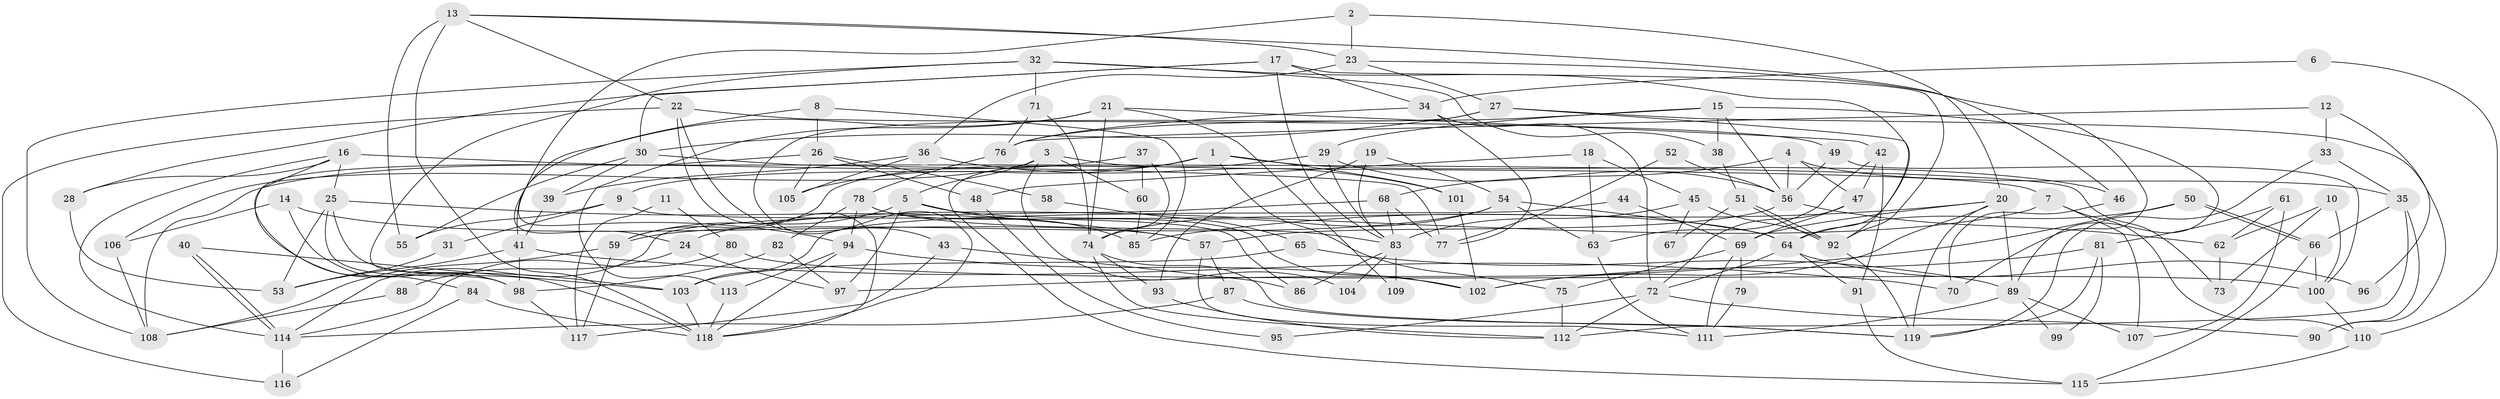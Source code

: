 // Generated by graph-tools (version 1.1) at 2025/11/02/27/25 16:11:21]
// undirected, 119 vertices, 238 edges
graph export_dot {
graph [start="1"]
  node [color=gray90,style=filled];
  1;
  2;
  3;
  4;
  5;
  6;
  7;
  8;
  9;
  10;
  11;
  12;
  13;
  14;
  15;
  16;
  17;
  18;
  19;
  20;
  21;
  22;
  23;
  24;
  25;
  26;
  27;
  28;
  29;
  30;
  31;
  32;
  33;
  34;
  35;
  36;
  37;
  38;
  39;
  40;
  41;
  42;
  43;
  44;
  45;
  46;
  47;
  48;
  49;
  50;
  51;
  52;
  53;
  54;
  55;
  56;
  57;
  58;
  59;
  60;
  61;
  62;
  63;
  64;
  65;
  66;
  67;
  68;
  69;
  70;
  71;
  72;
  73;
  74;
  75;
  76;
  77;
  78;
  79;
  80;
  81;
  82;
  83;
  84;
  85;
  86;
  87;
  88;
  89;
  90;
  91;
  92;
  93;
  94;
  95;
  96;
  97;
  98;
  99;
  100;
  101;
  102;
  103;
  104;
  105;
  106;
  107;
  108;
  109;
  110;
  111;
  112;
  113;
  114;
  115;
  116;
  117;
  118;
  119;
  1 -- 115;
  1 -- 46;
  1 -- 9;
  1 -- 75;
  1 -- 101;
  1 -- 105;
  2 -- 20;
  2 -- 23;
  2 -- 94;
  3 -- 7;
  3 -- 5;
  3 -- 60;
  3 -- 104;
  3 -- 106;
  4 -- 47;
  4 -- 56;
  4 -- 35;
  4 -- 68;
  5 -- 64;
  5 -- 59;
  5 -- 85;
  5 -- 97;
  6 -- 110;
  6 -- 34;
  7 -- 110;
  7 -- 24;
  7 -- 107;
  8 -- 85;
  8 -- 26;
  8 -- 24;
  9 -- 55;
  9 -- 31;
  9 -- 86;
  10 -- 100;
  10 -- 62;
  10 -- 73;
  11 -- 80;
  11 -- 117;
  12 -- 76;
  12 -- 33;
  12 -- 96;
  13 -- 22;
  13 -- 118;
  13 -- 23;
  13 -- 46;
  13 -- 55;
  14 -- 98;
  14 -- 57;
  14 -- 106;
  15 -- 29;
  15 -- 76;
  15 -- 38;
  15 -- 56;
  15 -- 89;
  16 -- 25;
  16 -- 28;
  16 -- 73;
  16 -- 98;
  16 -- 114;
  17 -- 30;
  17 -- 34;
  17 -- 28;
  17 -- 83;
  17 -- 92;
  18 -- 45;
  18 -- 63;
  18 -- 48;
  19 -- 54;
  19 -- 83;
  19 -- 93;
  20 -- 119;
  20 -- 102;
  20 -- 69;
  20 -- 85;
  20 -- 89;
  21 -- 113;
  21 -- 74;
  21 -- 41;
  21 -- 42;
  21 -- 109;
  22 -- 118;
  22 -- 43;
  22 -- 49;
  22 -- 116;
  23 -- 27;
  23 -- 36;
  23 -- 70;
  24 -- 97;
  24 -- 88;
  25 -- 57;
  25 -- 98;
  25 -- 53;
  25 -- 118;
  26 -- 105;
  26 -- 84;
  26 -- 48;
  26 -- 58;
  27 -- 92;
  27 -- 118;
  27 -- 30;
  27 -- 90;
  28 -- 53;
  29 -- 59;
  29 -- 83;
  29 -- 56;
  30 -- 39;
  30 -- 55;
  30 -- 77;
  31 -- 53;
  32 -- 64;
  32 -- 108;
  32 -- 38;
  32 -- 71;
  32 -- 103;
  33 -- 35;
  33 -- 119;
  34 -- 76;
  34 -- 77;
  34 -- 72;
  35 -- 112;
  35 -- 66;
  35 -- 90;
  36 -- 101;
  36 -- 39;
  36 -- 105;
  37 -- 60;
  37 -- 74;
  37 -- 108;
  38 -- 51;
  39 -- 41;
  40 -- 103;
  40 -- 114;
  40 -- 114;
  41 -- 98;
  41 -- 53;
  41 -- 70;
  42 -- 47;
  42 -- 63;
  42 -- 91;
  43 -- 117;
  43 -- 86;
  44 -- 103;
  44 -- 69;
  45 -- 83;
  45 -- 92;
  45 -- 67;
  46 -- 70;
  47 -- 69;
  47 -- 72;
  48 -- 95;
  49 -- 56;
  49 -- 100;
  50 -- 66;
  50 -- 66;
  50 -- 64;
  50 -- 97;
  51 -- 92;
  51 -- 92;
  51 -- 67;
  52 -- 77;
  52 -- 56;
  54 -- 74;
  54 -- 63;
  54 -- 59;
  54 -- 64;
  56 -- 57;
  56 -- 62;
  57 -- 111;
  57 -- 87;
  58 -- 65;
  59 -- 108;
  59 -- 117;
  60 -- 85;
  61 -- 107;
  61 -- 62;
  61 -- 81;
  62 -- 73;
  63 -- 111;
  64 -- 72;
  64 -- 91;
  64 -- 96;
  65 -- 89;
  65 -- 103;
  66 -- 100;
  66 -- 115;
  68 -- 114;
  68 -- 77;
  68 -- 83;
  69 -- 75;
  69 -- 79;
  69 -- 111;
  71 -- 74;
  71 -- 76;
  72 -- 90;
  72 -- 95;
  72 -- 112;
  74 -- 119;
  74 -- 93;
  74 -- 112;
  75 -- 112;
  76 -- 78;
  78 -- 94;
  78 -- 83;
  78 -- 82;
  78 -- 102;
  79 -- 111;
  80 -- 100;
  80 -- 114;
  81 -- 119;
  81 -- 99;
  81 -- 102;
  82 -- 97;
  82 -- 98;
  83 -- 86;
  83 -- 104;
  83 -- 109;
  84 -- 116;
  84 -- 118;
  87 -- 114;
  87 -- 119;
  88 -- 108;
  89 -- 99;
  89 -- 107;
  89 -- 111;
  91 -- 115;
  92 -- 119;
  93 -- 112;
  94 -- 102;
  94 -- 113;
  94 -- 118;
  98 -- 117;
  100 -- 110;
  101 -- 102;
  103 -- 118;
  106 -- 108;
  110 -- 115;
  113 -- 118;
  114 -- 116;
}
